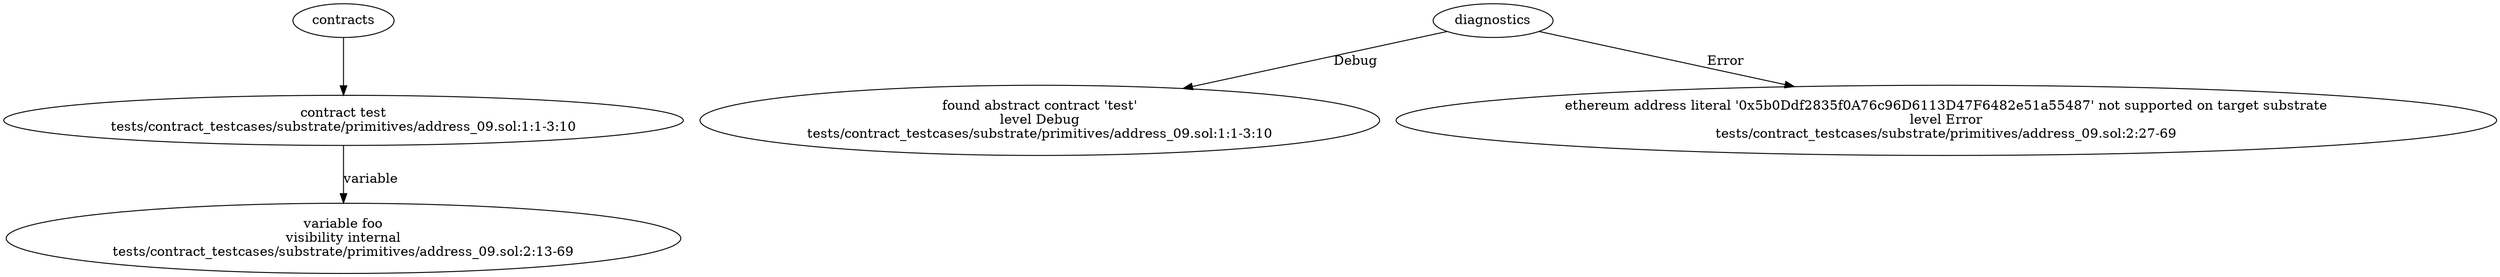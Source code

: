strict digraph "tests/contract_testcases/substrate/primitives/address_09.sol" {
	contract [label="contract test\ntests/contract_testcases/substrate/primitives/address_09.sol:1:1-3:10"]
	var [label="variable foo\nvisibility internal\ntests/contract_testcases/substrate/primitives/address_09.sol:2:13-69"]
	diagnostic [label="found abstract contract 'test'\nlevel Debug\ntests/contract_testcases/substrate/primitives/address_09.sol:1:1-3:10"]
	diagnostic_5 [label="ethereum address literal '0x5b0Ddf2835f0A76c96D6113D47F6482e51a55487' not supported on target substrate\nlevel Error\ntests/contract_testcases/substrate/primitives/address_09.sol:2:27-69"]
	contracts -> contract
	contract -> var [label="variable"]
	diagnostics -> diagnostic [label="Debug"]
	diagnostics -> diagnostic_5 [label="Error"]
}
